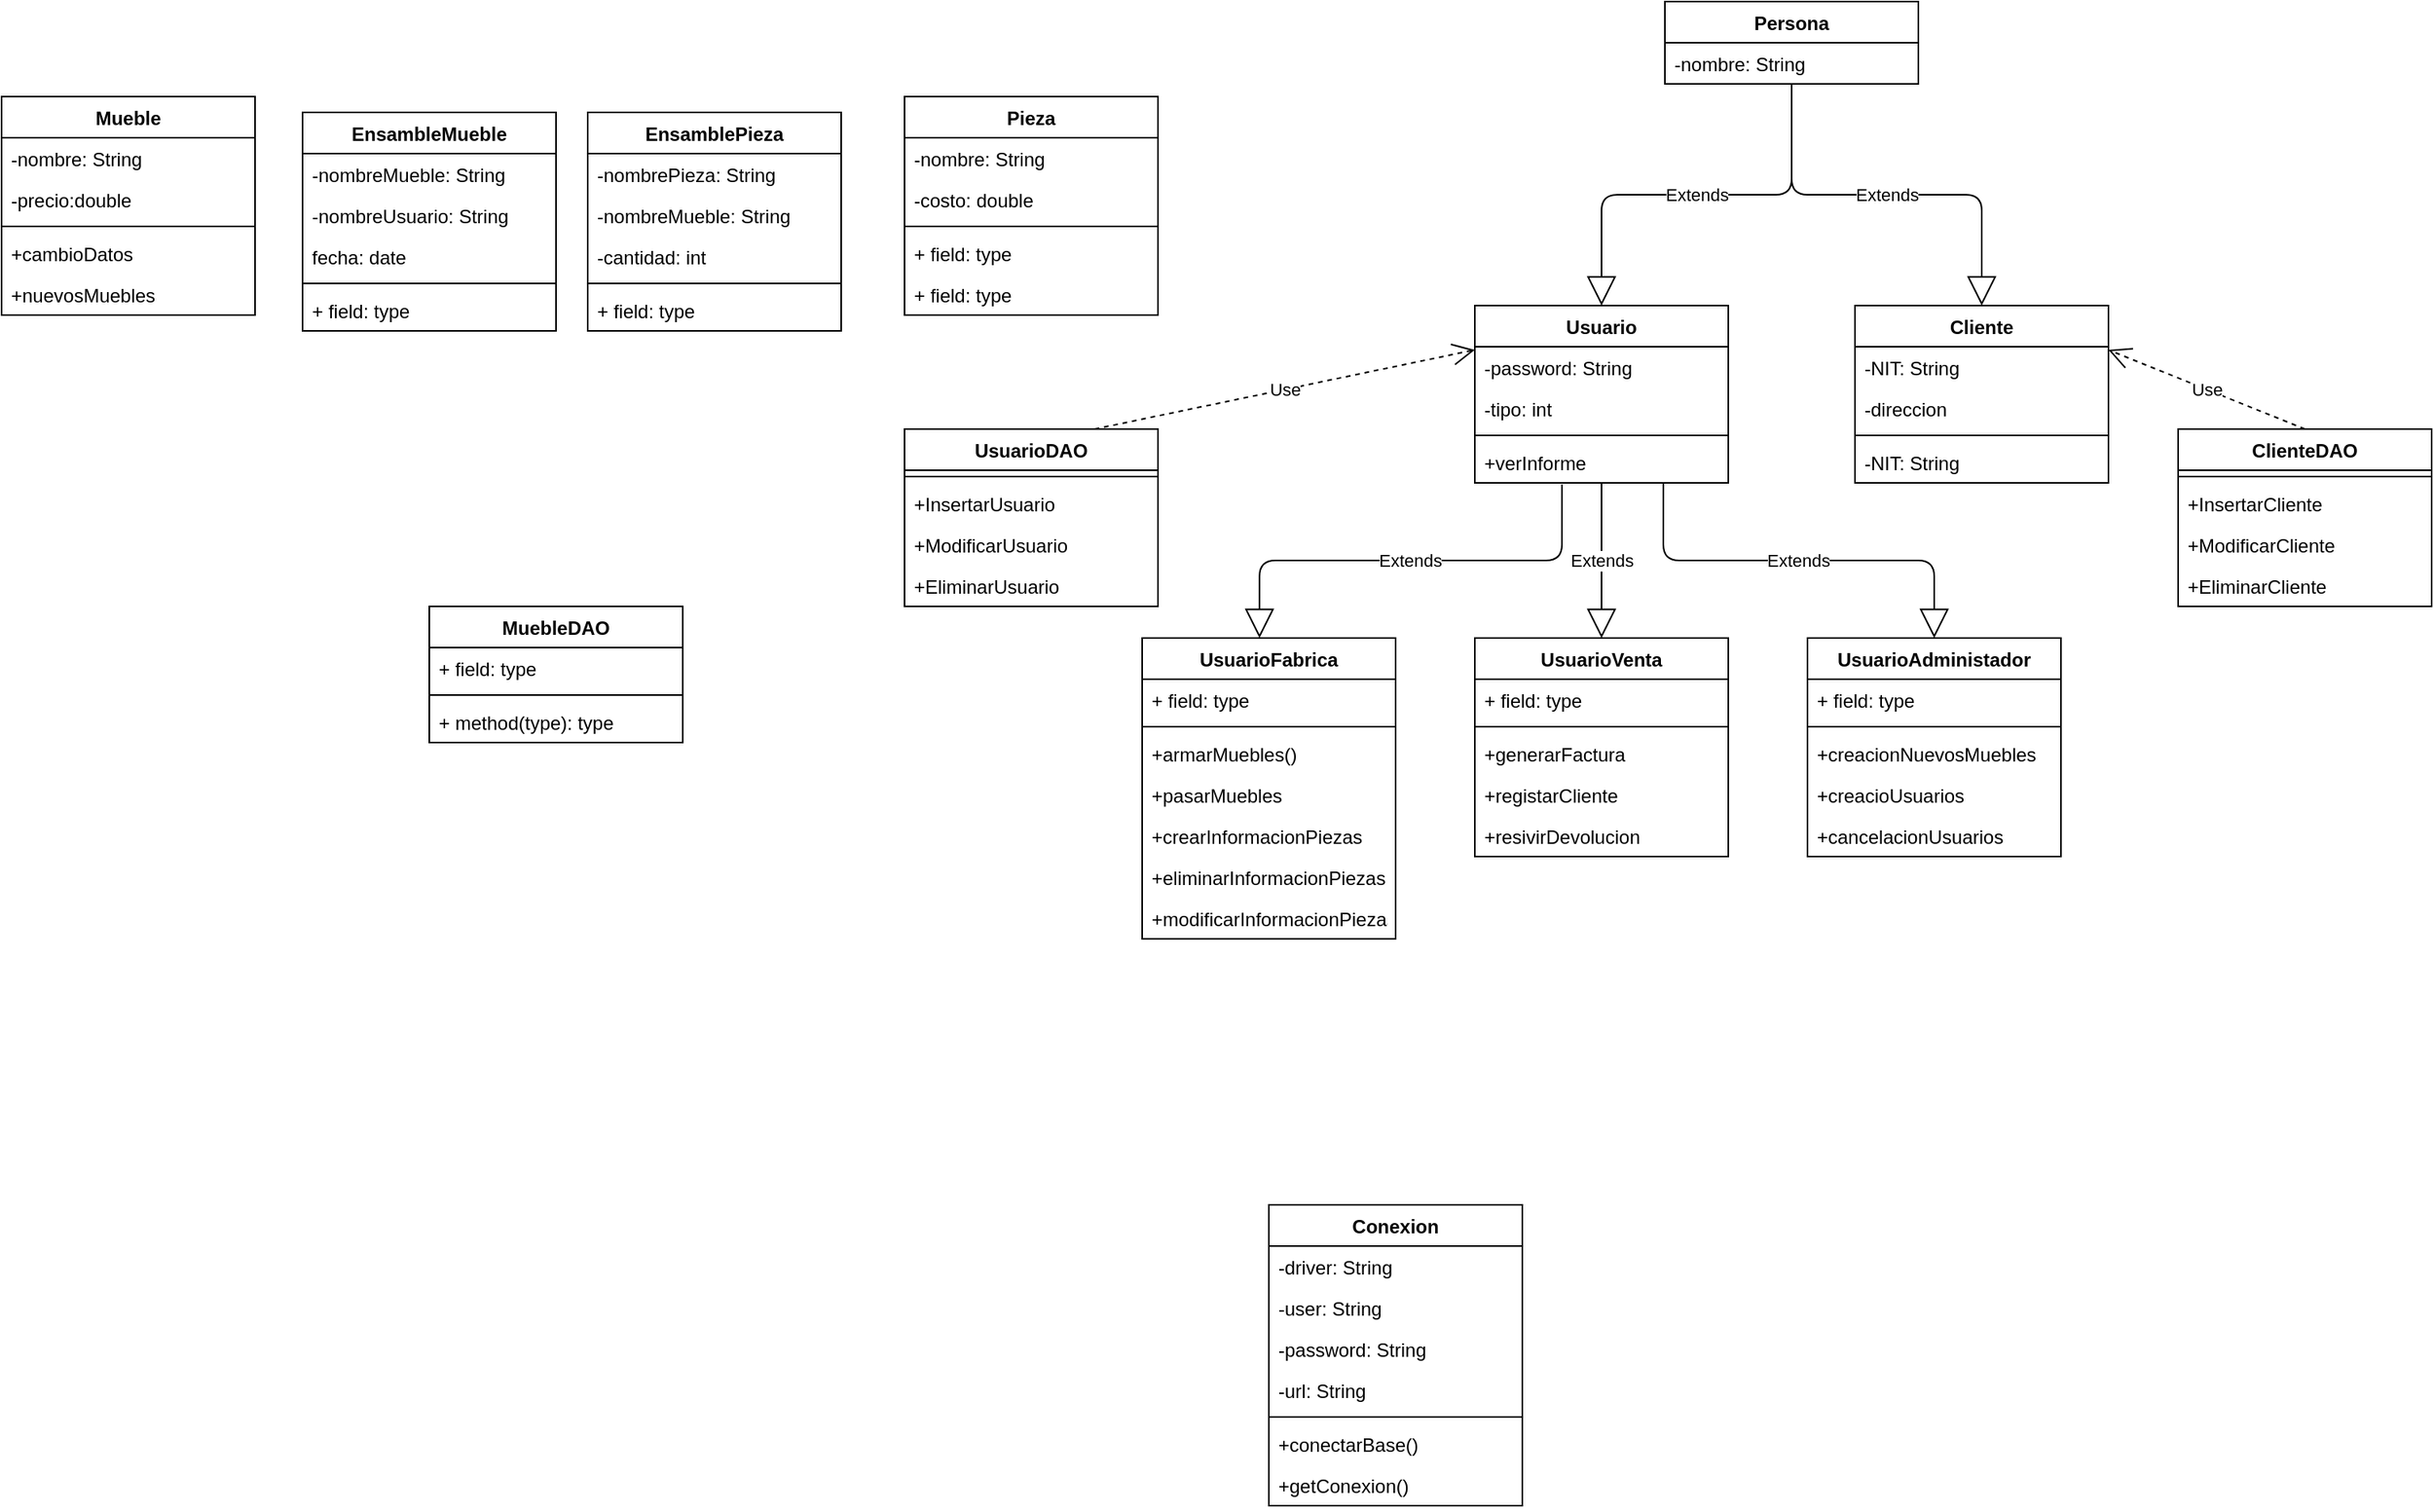 <mxfile version="13.0.3" type="device"><diagram id="C5RBs43oDa-KdzZeNtuy" name="Page-1"><mxGraphModel dx="1036" dy="513" grid="1" gridSize="10" guides="1" tooltips="1" connect="1" arrows="1" fold="1" page="1" pageScale="1" pageWidth="827" pageHeight="1169" math="0" shadow="0"><root><mxCell id="WIyWlLk6GJQsqaUBKTNV-0"/><mxCell id="WIyWlLk6GJQsqaUBKTNV-1" parent="WIyWlLk6GJQsqaUBKTNV-0"/><mxCell id="KY036yBcIMVqXq4b4mm_-31" value="Extends" style="endArrow=block;endSize=16;endFill=0;html=1;exitX=0.344;exitY=1.038;exitDx=0;exitDy=0;exitPerimeter=0;entryX=0.463;entryY=0;entryDx=0;entryDy=0;entryPerimeter=0;edgeStyle=orthogonalEdgeStyle;" parent="WIyWlLk6GJQsqaUBKTNV-1" source="KY036yBcIMVqXq4b4mm_-18" target="KY036yBcIMVqXq4b4mm_-19" edge="1"><mxGeometry width="160" relative="1" as="geometry"><mxPoint x="860" y="362" as="sourcePoint"/><mxPoint x="960" y="402" as="targetPoint"/></mxGeometry></mxCell><mxCell id="KY036yBcIMVqXq4b4mm_-32" value="Extends" style="endArrow=block;endSize=16;endFill=0;html=1;exitX=0.5;exitY=1;exitDx=0;exitDy=0;exitPerimeter=0;entryX=0.5;entryY=0;entryDx=0;entryDy=0;edgeStyle=orthogonalEdgeStyle;" parent="WIyWlLk6GJQsqaUBKTNV-1" source="KY036yBcIMVqXq4b4mm_-18" target="KY036yBcIMVqXq4b4mm_-23" edge="1"><mxGeometry width="160" relative="1" as="geometry"><mxPoint x="1105.04" y="380.988" as="sourcePoint"/><mxPoint x="924.08" y="452" as="targetPoint"/></mxGeometry></mxCell><mxCell id="KY036yBcIMVqXq4b4mm_-33" value="Extends" style="endArrow=block;endSize=16;endFill=0;html=1;entryX=0.5;entryY=0;entryDx=0;entryDy=0;edgeStyle=orthogonalEdgeStyle;exitX=0.744;exitY=1;exitDx=0;exitDy=0;exitPerimeter=0;" parent="WIyWlLk6GJQsqaUBKTNV-1" source="KY036yBcIMVqXq4b4mm_-18" target="KY036yBcIMVqXq4b4mm_-27" edge="1"><mxGeometry width="160" relative="1" as="geometry"><mxPoint x="1115.04" y="390.988" as="sourcePoint"/><mxPoint x="934.08" y="462" as="targetPoint"/></mxGeometry></mxCell><mxCell id="KY036yBcIMVqXq4b4mm_-54" value="Extends" style="endArrow=block;endSize=16;endFill=0;html=1;entryX=0.5;entryY=0;entryDx=0;entryDy=0;edgeStyle=orthogonalEdgeStyle;exitX=0.5;exitY=1;exitDx=0;exitDy=0;" parent="WIyWlLk6GJQsqaUBKTNV-1" source="KY036yBcIMVqXq4b4mm_-44" target="KY036yBcIMVqXq4b4mm_-12" edge="1"><mxGeometry width="160" relative="1" as="geometry"><mxPoint x="1190" y="123" as="sourcePoint"/><mxPoint x="1034.52" y="302" as="targetPoint"/></mxGeometry></mxCell><mxCell id="KY036yBcIMVqXq4b4mm_-56" value="Extends" style="endArrow=block;endSize=16;endFill=0;html=1;exitX=0.5;exitY=1;exitDx=0;exitDy=0;entryX=0.5;entryY=0;entryDx=0;entryDy=0;edgeStyle=orthogonalEdgeStyle;" parent="WIyWlLk6GJQsqaUBKTNV-1" source="KY036yBcIMVqXq4b4mm_-44" target="KY036yBcIMVqXq4b4mm_-49" edge="1"><mxGeometry width="160" relative="1" as="geometry"><mxPoint x="1233.04" y="122" as="sourcePoint"/><mxPoint x="1140" y="242" as="targetPoint"/></mxGeometry></mxCell><mxCell id="KY036yBcIMVqXq4b4mm_-19" value="UsuarioFabrica" style="swimlane;fontStyle=1;align=center;verticalAlign=top;childLayout=stackLayout;horizontal=1;startSize=26;horizontalStack=0;resizeParent=1;resizeParentMax=0;resizeLast=0;collapsible=1;marginBottom=0;" parent="WIyWlLk6GJQsqaUBKTNV-1" vertex="1"><mxGeometry x="840" y="442" width="160" height="190" as="geometry"/></mxCell><mxCell id="KY036yBcIMVqXq4b4mm_-20" value="+ field: type" style="text;strokeColor=none;fillColor=none;align=left;verticalAlign=top;spacingLeft=4;spacingRight=4;overflow=hidden;rotatable=0;points=[[0,0.5],[1,0.5]];portConstraint=eastwest;" parent="KY036yBcIMVqXq4b4mm_-19" vertex="1"><mxGeometry y="26" width="160" height="26" as="geometry"/></mxCell><mxCell id="KY036yBcIMVqXq4b4mm_-21" value="" style="line;strokeWidth=1;fillColor=none;align=left;verticalAlign=middle;spacingTop=-1;spacingLeft=3;spacingRight=3;rotatable=0;labelPosition=right;points=[];portConstraint=eastwest;" parent="KY036yBcIMVqXq4b4mm_-19" vertex="1"><mxGeometry y="52" width="160" height="8" as="geometry"/></mxCell><mxCell id="KY036yBcIMVqXq4b4mm_-22" value="+armarMuebles()" style="text;strokeColor=none;fillColor=none;align=left;verticalAlign=top;spacingLeft=4;spacingRight=4;overflow=hidden;rotatable=0;points=[[0,0.5],[1,0.5]];portConstraint=eastwest;" parent="KY036yBcIMVqXq4b4mm_-19" vertex="1"><mxGeometry y="60" width="160" height="26" as="geometry"/></mxCell><mxCell id="KY036yBcIMVqXq4b4mm_-41" value="+pasarMuebles" style="text;strokeColor=none;fillColor=none;align=left;verticalAlign=top;spacingLeft=4;spacingRight=4;overflow=hidden;rotatable=0;points=[[0,0.5],[1,0.5]];portConstraint=eastwest;" parent="KY036yBcIMVqXq4b4mm_-19" vertex="1"><mxGeometry y="86" width="160" height="26" as="geometry"/></mxCell><mxCell id="KY036yBcIMVqXq4b4mm_-57" value="+crearInformacionPiezas" style="text;strokeColor=none;fillColor=none;align=left;verticalAlign=top;spacingLeft=4;spacingRight=4;overflow=hidden;rotatable=0;points=[[0,0.5],[1,0.5]];portConstraint=eastwest;" parent="KY036yBcIMVqXq4b4mm_-19" vertex="1"><mxGeometry y="112" width="160" height="26" as="geometry"/></mxCell><mxCell id="KY036yBcIMVqXq4b4mm_-58" value="+eliminarInformacionPiezas" style="text;strokeColor=none;fillColor=none;align=left;verticalAlign=top;spacingLeft=4;spacingRight=4;overflow=hidden;rotatable=0;points=[[0,0.5],[1,0.5]];portConstraint=eastwest;" parent="KY036yBcIMVqXq4b4mm_-19" vertex="1"><mxGeometry y="138" width="160" height="26" as="geometry"/></mxCell><mxCell id="KY036yBcIMVqXq4b4mm_-59" value="+modificarInformacionPiezas" style="text;strokeColor=none;fillColor=none;align=left;verticalAlign=top;spacingLeft=4;spacingRight=4;overflow=hidden;rotatable=0;points=[[0,0.5],[1,0.5]];portConstraint=eastwest;" parent="KY036yBcIMVqXq4b4mm_-19" vertex="1"><mxGeometry y="164" width="160" height="26" as="geometry"/></mxCell><mxCell id="KY036yBcIMVqXq4b4mm_-23" value="UsuarioVenta" style="swimlane;fontStyle=1;align=center;verticalAlign=top;childLayout=stackLayout;horizontal=1;startSize=26;horizontalStack=0;resizeParent=1;resizeParentMax=0;resizeLast=0;collapsible=1;marginBottom=0;" parent="WIyWlLk6GJQsqaUBKTNV-1" vertex="1"><mxGeometry x="1050" y="442" width="160" height="138" as="geometry"/></mxCell><mxCell id="KY036yBcIMVqXq4b4mm_-24" value="+ field: type" style="text;strokeColor=none;fillColor=none;align=left;verticalAlign=top;spacingLeft=4;spacingRight=4;overflow=hidden;rotatable=0;points=[[0,0.5],[1,0.5]];portConstraint=eastwest;" parent="KY036yBcIMVqXq4b4mm_-23" vertex="1"><mxGeometry y="26" width="160" height="26" as="geometry"/></mxCell><mxCell id="KY036yBcIMVqXq4b4mm_-25" value="" style="line;strokeWidth=1;fillColor=none;align=left;verticalAlign=middle;spacingTop=-1;spacingLeft=3;spacingRight=3;rotatable=0;labelPosition=right;points=[];portConstraint=eastwest;" parent="KY036yBcIMVqXq4b4mm_-23" vertex="1"><mxGeometry y="52" width="160" height="8" as="geometry"/></mxCell><mxCell id="KY036yBcIMVqXq4b4mm_-26" value="+generarFactura" style="text;strokeColor=none;fillColor=none;align=left;verticalAlign=top;spacingLeft=4;spacingRight=4;overflow=hidden;rotatable=0;points=[[0,0.5],[1,0.5]];portConstraint=eastwest;" parent="KY036yBcIMVqXq4b4mm_-23" vertex="1"><mxGeometry y="60" width="160" height="26" as="geometry"/></mxCell><mxCell id="KY036yBcIMVqXq4b4mm_-42" value="+registarCliente" style="text;strokeColor=none;fillColor=none;align=left;verticalAlign=top;spacingLeft=4;spacingRight=4;overflow=hidden;rotatable=0;points=[[0,0.5],[1,0.5]];portConstraint=eastwest;" parent="KY036yBcIMVqXq4b4mm_-23" vertex="1"><mxGeometry y="86" width="160" height="26" as="geometry"/></mxCell><mxCell id="KY036yBcIMVqXq4b4mm_-43" value="+resivirDevolucion" style="text;strokeColor=none;fillColor=none;align=left;verticalAlign=top;spacingLeft=4;spacingRight=4;overflow=hidden;rotatable=0;points=[[0,0.5],[1,0.5]];portConstraint=eastwest;" parent="KY036yBcIMVqXq4b4mm_-23" vertex="1"><mxGeometry y="112" width="160" height="26" as="geometry"/></mxCell><mxCell id="KY036yBcIMVqXq4b4mm_-27" value="UsuarioAdministador" style="swimlane;fontStyle=1;align=center;verticalAlign=top;childLayout=stackLayout;horizontal=1;startSize=26;horizontalStack=0;resizeParent=1;resizeParentMax=0;resizeLast=0;collapsible=1;marginBottom=0;" parent="WIyWlLk6GJQsqaUBKTNV-1" vertex="1"><mxGeometry x="1260" y="442" width="160" height="138" as="geometry"/></mxCell><mxCell id="KY036yBcIMVqXq4b4mm_-28" value="+ field: type" style="text;strokeColor=none;fillColor=none;align=left;verticalAlign=top;spacingLeft=4;spacingRight=4;overflow=hidden;rotatable=0;points=[[0,0.5],[1,0.5]];portConstraint=eastwest;" parent="KY036yBcIMVqXq4b4mm_-27" vertex="1"><mxGeometry y="26" width="160" height="26" as="geometry"/></mxCell><mxCell id="KY036yBcIMVqXq4b4mm_-29" value="" style="line;strokeWidth=1;fillColor=none;align=left;verticalAlign=middle;spacingTop=-1;spacingLeft=3;spacingRight=3;rotatable=0;labelPosition=right;points=[];portConstraint=eastwest;" parent="KY036yBcIMVqXq4b4mm_-27" vertex="1"><mxGeometry y="52" width="160" height="8" as="geometry"/></mxCell><mxCell id="KY036yBcIMVqXq4b4mm_-30" value="+creacionNuevosMuebles" style="text;strokeColor=none;fillColor=none;align=left;verticalAlign=top;spacingLeft=4;spacingRight=4;overflow=hidden;rotatable=0;points=[[0,0.5],[1,0.5]];portConstraint=eastwest;" parent="KY036yBcIMVqXq4b4mm_-27" vertex="1"><mxGeometry y="60" width="160" height="26" as="geometry"/></mxCell><mxCell id="KY036yBcIMVqXq4b4mm_-61" value="+creacioUsuarios" style="text;strokeColor=none;fillColor=none;align=left;verticalAlign=top;spacingLeft=4;spacingRight=4;overflow=hidden;rotatable=0;points=[[0,0.5],[1,0.5]];portConstraint=eastwest;" parent="KY036yBcIMVqXq4b4mm_-27" vertex="1"><mxGeometry y="86" width="160" height="26" as="geometry"/></mxCell><mxCell id="KY036yBcIMVqXq4b4mm_-62" value="+cancelacionUsuarios" style="text;strokeColor=none;fillColor=none;align=left;verticalAlign=top;spacingLeft=4;spacingRight=4;overflow=hidden;rotatable=0;points=[[0,0.5],[1,0.5]];portConstraint=eastwest;" parent="KY036yBcIMVqXq4b4mm_-27" vertex="1"><mxGeometry y="112" width="160" height="26" as="geometry"/></mxCell><mxCell id="KY036yBcIMVqXq4b4mm_-12" value="Usuario" style="swimlane;fontStyle=1;align=center;verticalAlign=top;childLayout=stackLayout;horizontal=1;startSize=26;horizontalStack=0;resizeParent=1;resizeParentMax=0;resizeLast=0;collapsible=1;marginBottom=0;" parent="WIyWlLk6GJQsqaUBKTNV-1" vertex="1"><mxGeometry x="1050" y="232" width="160" height="112" as="geometry"/></mxCell><mxCell id="KY036yBcIMVqXq4b4mm_-15" value="-password: String" style="text;strokeColor=none;fillColor=none;align=left;verticalAlign=top;spacingLeft=4;spacingRight=4;overflow=hidden;rotatable=0;points=[[0,0.5],[1,0.5]];portConstraint=eastwest;" parent="KY036yBcIMVqXq4b4mm_-12" vertex="1"><mxGeometry y="26" width="160" height="26" as="geometry"/></mxCell><mxCell id="KY036yBcIMVqXq4b4mm_-16" value="-tipo: int" style="text;strokeColor=none;fillColor=none;align=left;verticalAlign=top;spacingLeft=4;spacingRight=4;overflow=hidden;rotatable=0;points=[[0,0.5],[1,0.5]];portConstraint=eastwest;" parent="KY036yBcIMVqXq4b4mm_-12" vertex="1"><mxGeometry y="52" width="160" height="26" as="geometry"/></mxCell><mxCell id="KY036yBcIMVqXq4b4mm_-14" value="" style="line;strokeWidth=1;fillColor=none;align=left;verticalAlign=middle;spacingTop=-1;spacingLeft=3;spacingRight=3;rotatable=0;labelPosition=right;points=[];portConstraint=eastwest;" parent="KY036yBcIMVqXq4b4mm_-12" vertex="1"><mxGeometry y="78" width="160" height="8" as="geometry"/></mxCell><mxCell id="KY036yBcIMVqXq4b4mm_-18" value="+verInforme" style="text;strokeColor=none;fillColor=none;align=left;verticalAlign=top;spacingLeft=4;spacingRight=4;overflow=hidden;rotatable=0;points=[[0,0.5],[1,0.5]];portConstraint=eastwest;" parent="KY036yBcIMVqXq4b4mm_-12" vertex="1"><mxGeometry y="86" width="160" height="26" as="geometry"/></mxCell><mxCell id="KY036yBcIMVqXq4b4mm_-49" value="Cliente" style="swimlane;fontStyle=1;align=center;verticalAlign=top;childLayout=stackLayout;horizontal=1;startSize=26;horizontalStack=0;resizeParent=1;resizeParentMax=0;resizeLast=0;collapsible=1;marginBottom=0;" parent="WIyWlLk6GJQsqaUBKTNV-1" vertex="1"><mxGeometry x="1290" y="232" width="160" height="112" as="geometry"/></mxCell><mxCell id="KY036yBcIMVqXq4b4mm_-50" value="-NIT: String" style="text;strokeColor=none;fillColor=none;align=left;verticalAlign=top;spacingLeft=4;spacingRight=4;overflow=hidden;rotatable=0;points=[[0,0.5],[1,0.5]];portConstraint=eastwest;" parent="KY036yBcIMVqXq4b4mm_-49" vertex="1"><mxGeometry y="26" width="160" height="26" as="geometry"/></mxCell><mxCell id="KY036yBcIMVqXq4b4mm_-52" value="-direccion" style="text;strokeColor=none;fillColor=none;align=left;verticalAlign=top;spacingLeft=4;spacingRight=4;overflow=hidden;rotatable=0;points=[[0,0.5],[1,0.5]];portConstraint=eastwest;" parent="KY036yBcIMVqXq4b4mm_-49" vertex="1"><mxGeometry y="52" width="160" height="26" as="geometry"/></mxCell><mxCell id="KY036yBcIMVqXq4b4mm_-51" value="" style="line;strokeWidth=1;fillColor=none;align=left;verticalAlign=middle;spacingTop=-1;spacingLeft=3;spacingRight=3;rotatable=0;labelPosition=right;points=[];portConstraint=eastwest;" parent="KY036yBcIMVqXq4b4mm_-49" vertex="1"><mxGeometry y="78" width="160" height="8" as="geometry"/></mxCell><mxCell id="KY036yBcIMVqXq4b4mm_-60" value="-NIT: String" style="text;strokeColor=none;fillColor=none;align=left;verticalAlign=top;spacingLeft=4;spacingRight=4;overflow=hidden;rotatable=0;points=[[0,0.5],[1,0.5]];portConstraint=eastwest;" parent="KY036yBcIMVqXq4b4mm_-49" vertex="1"><mxGeometry y="86" width="160" height="26" as="geometry"/></mxCell><mxCell id="KY036yBcIMVqXq4b4mm_-44" value="Persona" style="swimlane;fontStyle=1;align=center;verticalAlign=top;childLayout=stackLayout;horizontal=1;startSize=26;horizontalStack=0;resizeParent=1;resizeParentMax=0;resizeLast=0;collapsible=1;marginBottom=0;" parent="WIyWlLk6GJQsqaUBKTNV-1" vertex="1"><mxGeometry x="1170" y="40" width="160" height="52" as="geometry"/></mxCell><mxCell id="KY036yBcIMVqXq4b4mm_-45" value="-nombre: String" style="text;strokeColor=none;fillColor=none;align=left;verticalAlign=top;spacingLeft=4;spacingRight=4;overflow=hidden;rotatable=0;points=[[0,0.5],[1,0.5]];portConstraint=eastwest;" parent="KY036yBcIMVqXq4b4mm_-44" vertex="1"><mxGeometry y="26" width="160" height="26" as="geometry"/></mxCell><mxCell id="LrFV_7nvAxA-g4jiQWTd-6" value="Use" style="endArrow=open;endSize=12;dashed=1;html=1;exitX=0.75;exitY=0;exitDx=0;exitDy=0;entryX=0;entryY=0.25;entryDx=0;entryDy=0;" parent="WIyWlLk6GJQsqaUBKTNV-1" source="LrFV_7nvAxA-g4jiQWTd-0" target="KY036yBcIMVqXq4b4mm_-12" edge="1"><mxGeometry width="160" relative="1" as="geometry"><mxPoint x="760" y="370" as="sourcePoint"/><mxPoint x="920" y="370" as="targetPoint"/></mxGeometry></mxCell><mxCell id="LrFV_7nvAxA-g4jiQWTd-0" value="UsuarioDAO" style="swimlane;fontStyle=1;align=center;verticalAlign=top;childLayout=stackLayout;horizontal=1;startSize=26;horizontalStack=0;resizeParent=1;resizeParentMax=0;resizeLast=0;collapsible=1;marginBottom=0;" parent="WIyWlLk6GJQsqaUBKTNV-1" vertex="1"><mxGeometry x="690" y="310" width="160" height="112" as="geometry"/></mxCell><mxCell id="LrFV_7nvAxA-g4jiQWTd-2" value="" style="line;strokeWidth=1;fillColor=none;align=left;verticalAlign=middle;spacingTop=-1;spacingLeft=3;spacingRight=3;rotatable=0;labelPosition=right;points=[];portConstraint=eastwest;" parent="LrFV_7nvAxA-g4jiQWTd-0" vertex="1"><mxGeometry y="26" width="160" height="8" as="geometry"/></mxCell><mxCell id="LrFV_7nvAxA-g4jiQWTd-3" value="+InsertarUsuario" style="text;strokeColor=none;fillColor=none;align=left;verticalAlign=top;spacingLeft=4;spacingRight=4;overflow=hidden;rotatable=0;points=[[0,0.5],[1,0.5]];portConstraint=eastwest;" parent="LrFV_7nvAxA-g4jiQWTd-0" vertex="1"><mxGeometry y="34" width="160" height="26" as="geometry"/></mxCell><mxCell id="LrFV_7nvAxA-g4jiQWTd-4" value="+ModificarUsuario" style="text;strokeColor=none;fillColor=none;align=left;verticalAlign=top;spacingLeft=4;spacingRight=4;overflow=hidden;rotatable=0;points=[[0,0.5],[1,0.5]];portConstraint=eastwest;" parent="LrFV_7nvAxA-g4jiQWTd-0" vertex="1"><mxGeometry y="60" width="160" height="26" as="geometry"/></mxCell><mxCell id="LrFV_7nvAxA-g4jiQWTd-5" value="+EliminarUsuario" style="text;strokeColor=none;fillColor=none;align=left;verticalAlign=top;spacingLeft=4;spacingRight=4;overflow=hidden;rotatable=0;points=[[0,0.5],[1,0.5]];portConstraint=eastwest;" parent="LrFV_7nvAxA-g4jiQWTd-0" vertex="1"><mxGeometry y="86" width="160" height="26" as="geometry"/></mxCell><mxCell id="LrFV_7nvAxA-g4jiQWTd-11" value="ClienteDAO" style="swimlane;fontStyle=1;align=center;verticalAlign=top;childLayout=stackLayout;horizontal=1;startSize=26;horizontalStack=0;resizeParent=1;resizeParentMax=0;resizeLast=0;collapsible=1;marginBottom=0;" parent="WIyWlLk6GJQsqaUBKTNV-1" vertex="1"><mxGeometry x="1494" y="310" width="160" height="112" as="geometry"/></mxCell><mxCell id="LrFV_7nvAxA-g4jiQWTd-12" value="" style="line;strokeWidth=1;fillColor=none;align=left;verticalAlign=middle;spacingTop=-1;spacingLeft=3;spacingRight=3;rotatable=0;labelPosition=right;points=[];portConstraint=eastwest;" parent="LrFV_7nvAxA-g4jiQWTd-11" vertex="1"><mxGeometry y="26" width="160" height="8" as="geometry"/></mxCell><mxCell id="LrFV_7nvAxA-g4jiQWTd-13" value="+InsertarCliente" style="text;strokeColor=none;fillColor=none;align=left;verticalAlign=top;spacingLeft=4;spacingRight=4;overflow=hidden;rotatable=0;points=[[0,0.5],[1,0.5]];portConstraint=eastwest;" parent="LrFV_7nvAxA-g4jiQWTd-11" vertex="1"><mxGeometry y="34" width="160" height="26" as="geometry"/></mxCell><mxCell id="LrFV_7nvAxA-g4jiQWTd-14" value="+ModificarCliente" style="text;strokeColor=none;fillColor=none;align=left;verticalAlign=top;spacingLeft=4;spacingRight=4;overflow=hidden;rotatable=0;points=[[0,0.5],[1,0.5]];portConstraint=eastwest;" parent="LrFV_7nvAxA-g4jiQWTd-11" vertex="1"><mxGeometry y="60" width="160" height="26" as="geometry"/></mxCell><mxCell id="LrFV_7nvAxA-g4jiQWTd-15" value="+EliminarCliente" style="text;strokeColor=none;fillColor=none;align=left;verticalAlign=top;spacingLeft=4;spacingRight=4;overflow=hidden;rotatable=0;points=[[0,0.5],[1,0.5]];portConstraint=eastwest;" parent="LrFV_7nvAxA-g4jiQWTd-11" vertex="1"><mxGeometry y="86" width="160" height="26" as="geometry"/></mxCell><mxCell id="LrFV_7nvAxA-g4jiQWTd-16" value="Use" style="endArrow=open;endSize=12;dashed=1;html=1;exitX=0.5;exitY=0;exitDx=0;exitDy=0;entryX=1;entryY=0.25;entryDx=0;entryDy=0;" parent="WIyWlLk6GJQsqaUBKTNV-1" source="LrFV_7nvAxA-g4jiQWTd-11" target="KY036yBcIMVqXq4b4mm_-49" edge="1"><mxGeometry width="160" relative="1" as="geometry"><mxPoint x="820" y="320" as="sourcePoint"/><mxPoint x="1060" y="270" as="targetPoint"/></mxGeometry></mxCell><mxCell id="LrFV_7nvAxA-g4jiQWTd-25" value="MuebleDAO" style="swimlane;fontStyle=1;align=center;verticalAlign=top;childLayout=stackLayout;horizontal=1;startSize=26;horizontalStack=0;resizeParent=1;resizeParentMax=0;resizeLast=0;collapsible=1;marginBottom=0;" parent="WIyWlLk6GJQsqaUBKTNV-1" vertex="1"><mxGeometry x="390" y="422" width="160" height="86" as="geometry"/></mxCell><mxCell id="LrFV_7nvAxA-g4jiQWTd-26" value="+ field: type" style="text;strokeColor=none;fillColor=none;align=left;verticalAlign=top;spacingLeft=4;spacingRight=4;overflow=hidden;rotatable=0;points=[[0,0.5],[1,0.5]];portConstraint=eastwest;" parent="LrFV_7nvAxA-g4jiQWTd-25" vertex="1"><mxGeometry y="26" width="160" height="26" as="geometry"/></mxCell><mxCell id="LrFV_7nvAxA-g4jiQWTd-27" value="" style="line;strokeWidth=1;fillColor=none;align=left;verticalAlign=middle;spacingTop=-1;spacingLeft=3;spacingRight=3;rotatable=0;labelPosition=right;points=[];portConstraint=eastwest;" parent="LrFV_7nvAxA-g4jiQWTd-25" vertex="1"><mxGeometry y="52" width="160" height="8" as="geometry"/></mxCell><mxCell id="LrFV_7nvAxA-g4jiQWTd-28" value="+ method(type): type" style="text;strokeColor=none;fillColor=none;align=left;verticalAlign=top;spacingLeft=4;spacingRight=4;overflow=hidden;rotatable=0;points=[[0,0.5],[1,0.5]];portConstraint=eastwest;" parent="LrFV_7nvAxA-g4jiQWTd-25" vertex="1"><mxGeometry y="60" width="160" height="26" as="geometry"/></mxCell><mxCell id="KY036yBcIMVqXq4b4mm_-34" value="Pieza" style="swimlane;fontStyle=1;align=center;verticalAlign=top;childLayout=stackLayout;horizontal=1;startSize=26;horizontalStack=0;resizeParent=1;resizeParentMax=0;resizeLast=0;collapsible=1;marginBottom=0;" parent="WIyWlLk6GJQsqaUBKTNV-1" vertex="1"><mxGeometry x="690" y="100" width="160" height="138" as="geometry"/></mxCell><mxCell id="KY036yBcIMVqXq4b4mm_-35" value="-nombre: String" style="text;strokeColor=none;fillColor=none;align=left;verticalAlign=top;spacingLeft=4;spacingRight=4;overflow=hidden;rotatable=0;points=[[0,0.5],[1,0.5]];portConstraint=eastwest;" parent="KY036yBcIMVqXq4b4mm_-34" vertex="1"><mxGeometry y="26" width="160" height="26" as="geometry"/></mxCell><mxCell id="KY036yBcIMVqXq4b4mm_-37" value="-costo: double" style="text;strokeColor=none;fillColor=none;align=left;verticalAlign=top;spacingLeft=4;spacingRight=4;overflow=hidden;rotatable=0;points=[[0,0.5],[1,0.5]];portConstraint=eastwest;" parent="KY036yBcIMVqXq4b4mm_-34" vertex="1"><mxGeometry y="52" width="160" height="26" as="geometry"/></mxCell><mxCell id="KY036yBcIMVqXq4b4mm_-36" value="" style="line;strokeWidth=1;fillColor=none;align=left;verticalAlign=middle;spacingTop=-1;spacingLeft=3;spacingRight=3;rotatable=0;labelPosition=right;points=[];portConstraint=eastwest;" parent="KY036yBcIMVqXq4b4mm_-34" vertex="1"><mxGeometry y="78" width="160" height="8" as="geometry"/></mxCell><mxCell id="KY036yBcIMVqXq4b4mm_-38" value="+ field: type" style="text;strokeColor=none;fillColor=none;align=left;verticalAlign=top;spacingLeft=4;spacingRight=4;overflow=hidden;rotatable=0;points=[[0,0.5],[1,0.5]];portConstraint=eastwest;" parent="KY036yBcIMVqXq4b4mm_-34" vertex="1"><mxGeometry y="86" width="160" height="26" as="geometry"/></mxCell><mxCell id="KY036yBcIMVqXq4b4mm_-39" value="+ field: type" style="text;strokeColor=none;fillColor=none;align=left;verticalAlign=top;spacingLeft=4;spacingRight=4;overflow=hidden;rotatable=0;points=[[0,0.5],[1,0.5]];portConstraint=eastwest;" parent="KY036yBcIMVqXq4b4mm_-34" vertex="1"><mxGeometry y="112" width="160" height="26" as="geometry"/></mxCell><mxCell id="KC_mSilhaXqr9SJmocdY-0" value="EnsamblePieza" style="swimlane;fontStyle=1;align=center;verticalAlign=top;childLayout=stackLayout;horizontal=1;startSize=26;horizontalStack=0;resizeParent=1;resizeParentMax=0;resizeLast=0;collapsible=1;marginBottom=0;" vertex="1" parent="WIyWlLk6GJQsqaUBKTNV-1"><mxGeometry x="490" y="110" width="160" height="138" as="geometry"/></mxCell><mxCell id="KC_mSilhaXqr9SJmocdY-1" value="-nombrePieza: String" style="text;strokeColor=none;fillColor=none;align=left;verticalAlign=top;spacingLeft=4;spacingRight=4;overflow=hidden;rotatable=0;points=[[0,0.5],[1,0.5]];portConstraint=eastwest;" vertex="1" parent="KC_mSilhaXqr9SJmocdY-0"><mxGeometry y="26" width="160" height="26" as="geometry"/></mxCell><mxCell id="KC_mSilhaXqr9SJmocdY-3" value="-nombreMueble: String" style="text;strokeColor=none;fillColor=none;align=left;verticalAlign=top;spacingLeft=4;spacingRight=4;overflow=hidden;rotatable=0;points=[[0,0.5],[1,0.5]];portConstraint=eastwest;" vertex="1" parent="KC_mSilhaXqr9SJmocdY-0"><mxGeometry y="52" width="160" height="26" as="geometry"/></mxCell><mxCell id="KC_mSilhaXqr9SJmocdY-9" value="-cantidad: int" style="text;strokeColor=none;fillColor=none;align=left;verticalAlign=top;spacingLeft=4;spacingRight=4;overflow=hidden;rotatable=0;points=[[0,0.5],[1,0.5]];portConstraint=eastwest;" vertex="1" parent="KC_mSilhaXqr9SJmocdY-0"><mxGeometry y="78" width="160" height="26" as="geometry"/></mxCell><mxCell id="KC_mSilhaXqr9SJmocdY-2" value="" style="line;strokeWidth=1;fillColor=none;align=left;verticalAlign=middle;spacingTop=-1;spacingLeft=3;spacingRight=3;rotatable=0;labelPosition=right;points=[];portConstraint=eastwest;" vertex="1" parent="KC_mSilhaXqr9SJmocdY-0"><mxGeometry y="104" width="160" height="8" as="geometry"/></mxCell><mxCell id="KC_mSilhaXqr9SJmocdY-10" value="+ field: type" style="text;strokeColor=none;fillColor=none;align=left;verticalAlign=top;spacingLeft=4;spacingRight=4;overflow=hidden;rotatable=0;points=[[0,0.5],[1,0.5]];portConstraint=eastwest;" vertex="1" parent="KC_mSilhaXqr9SJmocdY-0"><mxGeometry y="112" width="160" height="26" as="geometry"/></mxCell><mxCell id="KC_mSilhaXqr9SJmocdY-5" value="EnsambleMueble" style="swimlane;fontStyle=1;align=center;verticalAlign=top;childLayout=stackLayout;horizontal=1;startSize=26;horizontalStack=0;resizeParent=1;resizeParentMax=0;resizeLast=0;collapsible=1;marginBottom=0;" vertex="1" parent="WIyWlLk6GJQsqaUBKTNV-1"><mxGeometry x="310" y="110" width="160" height="138" as="geometry"/></mxCell><mxCell id="KC_mSilhaXqr9SJmocdY-6" value="-nombreMueble: String" style="text;strokeColor=none;fillColor=none;align=left;verticalAlign=top;spacingLeft=4;spacingRight=4;overflow=hidden;rotatable=0;points=[[0,0.5],[1,0.5]];portConstraint=eastwest;" vertex="1" parent="KC_mSilhaXqr9SJmocdY-5"><mxGeometry y="26" width="160" height="26" as="geometry"/></mxCell><mxCell id="KC_mSilhaXqr9SJmocdY-8" value="-nombreUsuario: String" style="text;strokeColor=none;fillColor=none;align=left;verticalAlign=top;spacingLeft=4;spacingRight=4;overflow=hidden;rotatable=0;points=[[0,0.5],[1,0.5]];portConstraint=eastwest;" vertex="1" parent="KC_mSilhaXqr9SJmocdY-5"><mxGeometry y="52" width="160" height="26" as="geometry"/></mxCell><mxCell id="KC_mSilhaXqr9SJmocdY-11" value="fecha: date" style="text;strokeColor=none;fillColor=none;align=left;verticalAlign=top;spacingLeft=4;spacingRight=4;overflow=hidden;rotatable=0;points=[[0,0.5],[1,0.5]];portConstraint=eastwest;" vertex="1" parent="KC_mSilhaXqr9SJmocdY-5"><mxGeometry y="78" width="160" height="26" as="geometry"/></mxCell><mxCell id="KC_mSilhaXqr9SJmocdY-7" value="" style="line;strokeWidth=1;fillColor=none;align=left;verticalAlign=middle;spacingTop=-1;spacingLeft=3;spacingRight=3;rotatable=0;labelPosition=right;points=[];portConstraint=eastwest;" vertex="1" parent="KC_mSilhaXqr9SJmocdY-5"><mxGeometry y="104" width="160" height="8" as="geometry"/></mxCell><mxCell id="KC_mSilhaXqr9SJmocdY-12" value="+ field: type" style="text;strokeColor=none;fillColor=none;align=left;verticalAlign=top;spacingLeft=4;spacingRight=4;overflow=hidden;rotatable=0;points=[[0,0.5],[1,0.5]];portConstraint=eastwest;" vertex="1" parent="KC_mSilhaXqr9SJmocdY-5"><mxGeometry y="112" width="160" height="26" as="geometry"/></mxCell><mxCell id="KY036yBcIMVqXq4b4mm_-0" value="Mueble" style="swimlane;fontStyle=1;align=center;verticalAlign=top;childLayout=stackLayout;horizontal=1;startSize=26;horizontalStack=0;resizeParent=1;resizeParentMax=0;resizeLast=0;collapsible=1;marginBottom=0;" parent="WIyWlLk6GJQsqaUBKTNV-1" vertex="1"><mxGeometry x="120" y="100" width="160" height="138" as="geometry"/></mxCell><mxCell id="KY036yBcIMVqXq4b4mm_-1" value="-nombre: String&#10;" style="text;strokeColor=none;fillColor=none;align=left;verticalAlign=top;spacingLeft=4;spacingRight=4;overflow=hidden;rotatable=0;points=[[0,0.5],[1,0.5]];portConstraint=eastwest;" parent="KY036yBcIMVqXq4b4mm_-0" vertex="1"><mxGeometry y="26" width="160" height="26" as="geometry"/></mxCell><mxCell id="KY036yBcIMVqXq4b4mm_-3" value="-precio:double" style="text;strokeColor=none;fillColor=none;align=left;verticalAlign=top;spacingLeft=4;spacingRight=4;overflow=hidden;rotatable=0;points=[[0,0.5],[1,0.5]];portConstraint=eastwest;" parent="KY036yBcIMVqXq4b4mm_-0" vertex="1"><mxGeometry y="52" width="160" height="26" as="geometry"/></mxCell><mxCell id="KY036yBcIMVqXq4b4mm_-2" value="" style="line;strokeWidth=1;fillColor=none;align=left;verticalAlign=middle;spacingTop=-1;spacingLeft=3;spacingRight=3;rotatable=0;labelPosition=right;points=[];portConstraint=eastwest;" parent="KY036yBcIMVqXq4b4mm_-0" vertex="1"><mxGeometry y="78" width="160" height="8" as="geometry"/></mxCell><mxCell id="KY036yBcIMVqXq4b4mm_-8" value="+cambioDatos" style="text;strokeColor=none;fillColor=none;align=left;verticalAlign=top;spacingLeft=4;spacingRight=4;overflow=hidden;rotatable=0;points=[[0,0.5],[1,0.5]];portConstraint=eastwest;" parent="KY036yBcIMVqXq4b4mm_-0" vertex="1"><mxGeometry y="86" width="160" height="26" as="geometry"/></mxCell><mxCell id="KY036yBcIMVqXq4b4mm_-10" value="+nuevosMuebles" style="text;strokeColor=none;fillColor=none;align=left;verticalAlign=top;spacingLeft=4;spacingRight=4;overflow=hidden;rotatable=0;points=[[0,0.5],[1,0.5]];portConstraint=eastwest;" parent="KY036yBcIMVqXq4b4mm_-0" vertex="1"><mxGeometry y="112" width="160" height="26" as="geometry"/></mxCell><mxCell id="LrFV_7nvAxA-g4jiQWTd-17" value="Conexion" style="swimlane;fontStyle=1;align=center;verticalAlign=top;childLayout=stackLayout;horizontal=1;startSize=26;horizontalStack=0;resizeParent=1;resizeParentMax=0;resizeLast=0;collapsible=1;marginBottom=0;" parent="WIyWlLk6GJQsqaUBKTNV-1" vertex="1"><mxGeometry x="920" y="800" width="160" height="190" as="geometry"/></mxCell><mxCell id="LrFV_7nvAxA-g4jiQWTd-18" value="-driver: String" style="text;strokeColor=none;fillColor=none;align=left;verticalAlign=top;spacingLeft=4;spacingRight=4;overflow=hidden;rotatable=0;points=[[0,0.5],[1,0.5]];portConstraint=eastwest;" parent="LrFV_7nvAxA-g4jiQWTd-17" vertex="1"><mxGeometry y="26" width="160" height="26" as="geometry"/></mxCell><mxCell id="LrFV_7nvAxA-g4jiQWTd-20" value="-user: String" style="text;strokeColor=none;fillColor=none;align=left;verticalAlign=top;spacingLeft=4;spacingRight=4;overflow=hidden;rotatable=0;points=[[0,0.5],[1,0.5]];portConstraint=eastwest;" parent="LrFV_7nvAxA-g4jiQWTd-17" vertex="1"><mxGeometry y="52" width="160" height="26" as="geometry"/></mxCell><mxCell id="LrFV_7nvAxA-g4jiQWTd-21" value="-password: String" style="text;strokeColor=none;fillColor=none;align=left;verticalAlign=top;spacingLeft=4;spacingRight=4;overflow=hidden;rotatable=0;points=[[0,0.5],[1,0.5]];portConstraint=eastwest;" parent="LrFV_7nvAxA-g4jiQWTd-17" vertex="1"><mxGeometry y="78" width="160" height="26" as="geometry"/></mxCell><mxCell id="LrFV_7nvAxA-g4jiQWTd-22" value="-url: String" style="text;strokeColor=none;fillColor=none;align=left;verticalAlign=top;spacingLeft=4;spacingRight=4;overflow=hidden;rotatable=0;points=[[0,0.5],[1,0.5]];portConstraint=eastwest;" parent="LrFV_7nvAxA-g4jiQWTd-17" vertex="1"><mxGeometry y="104" width="160" height="26" as="geometry"/></mxCell><mxCell id="LrFV_7nvAxA-g4jiQWTd-19" value="" style="line;strokeWidth=1;fillColor=none;align=left;verticalAlign=middle;spacingTop=-1;spacingLeft=3;spacingRight=3;rotatable=0;labelPosition=right;points=[];portConstraint=eastwest;" parent="LrFV_7nvAxA-g4jiQWTd-17" vertex="1"><mxGeometry y="130" width="160" height="8" as="geometry"/></mxCell><mxCell id="LrFV_7nvAxA-g4jiQWTd-23" value="+conectarBase()" style="text;strokeColor=none;fillColor=none;align=left;verticalAlign=top;spacingLeft=4;spacingRight=4;overflow=hidden;rotatable=0;points=[[0,0.5],[1,0.5]];portConstraint=eastwest;" parent="LrFV_7nvAxA-g4jiQWTd-17" vertex="1"><mxGeometry y="138" width="160" height="26" as="geometry"/></mxCell><mxCell id="LrFV_7nvAxA-g4jiQWTd-24" value="+getConexion()" style="text;strokeColor=none;fillColor=none;align=left;verticalAlign=top;spacingLeft=4;spacingRight=4;overflow=hidden;rotatable=0;points=[[0,0.5],[1,0.5]];portConstraint=eastwest;" parent="LrFV_7nvAxA-g4jiQWTd-17" vertex="1"><mxGeometry y="164" width="160" height="26" as="geometry"/></mxCell></root></mxGraphModel></diagram></mxfile>